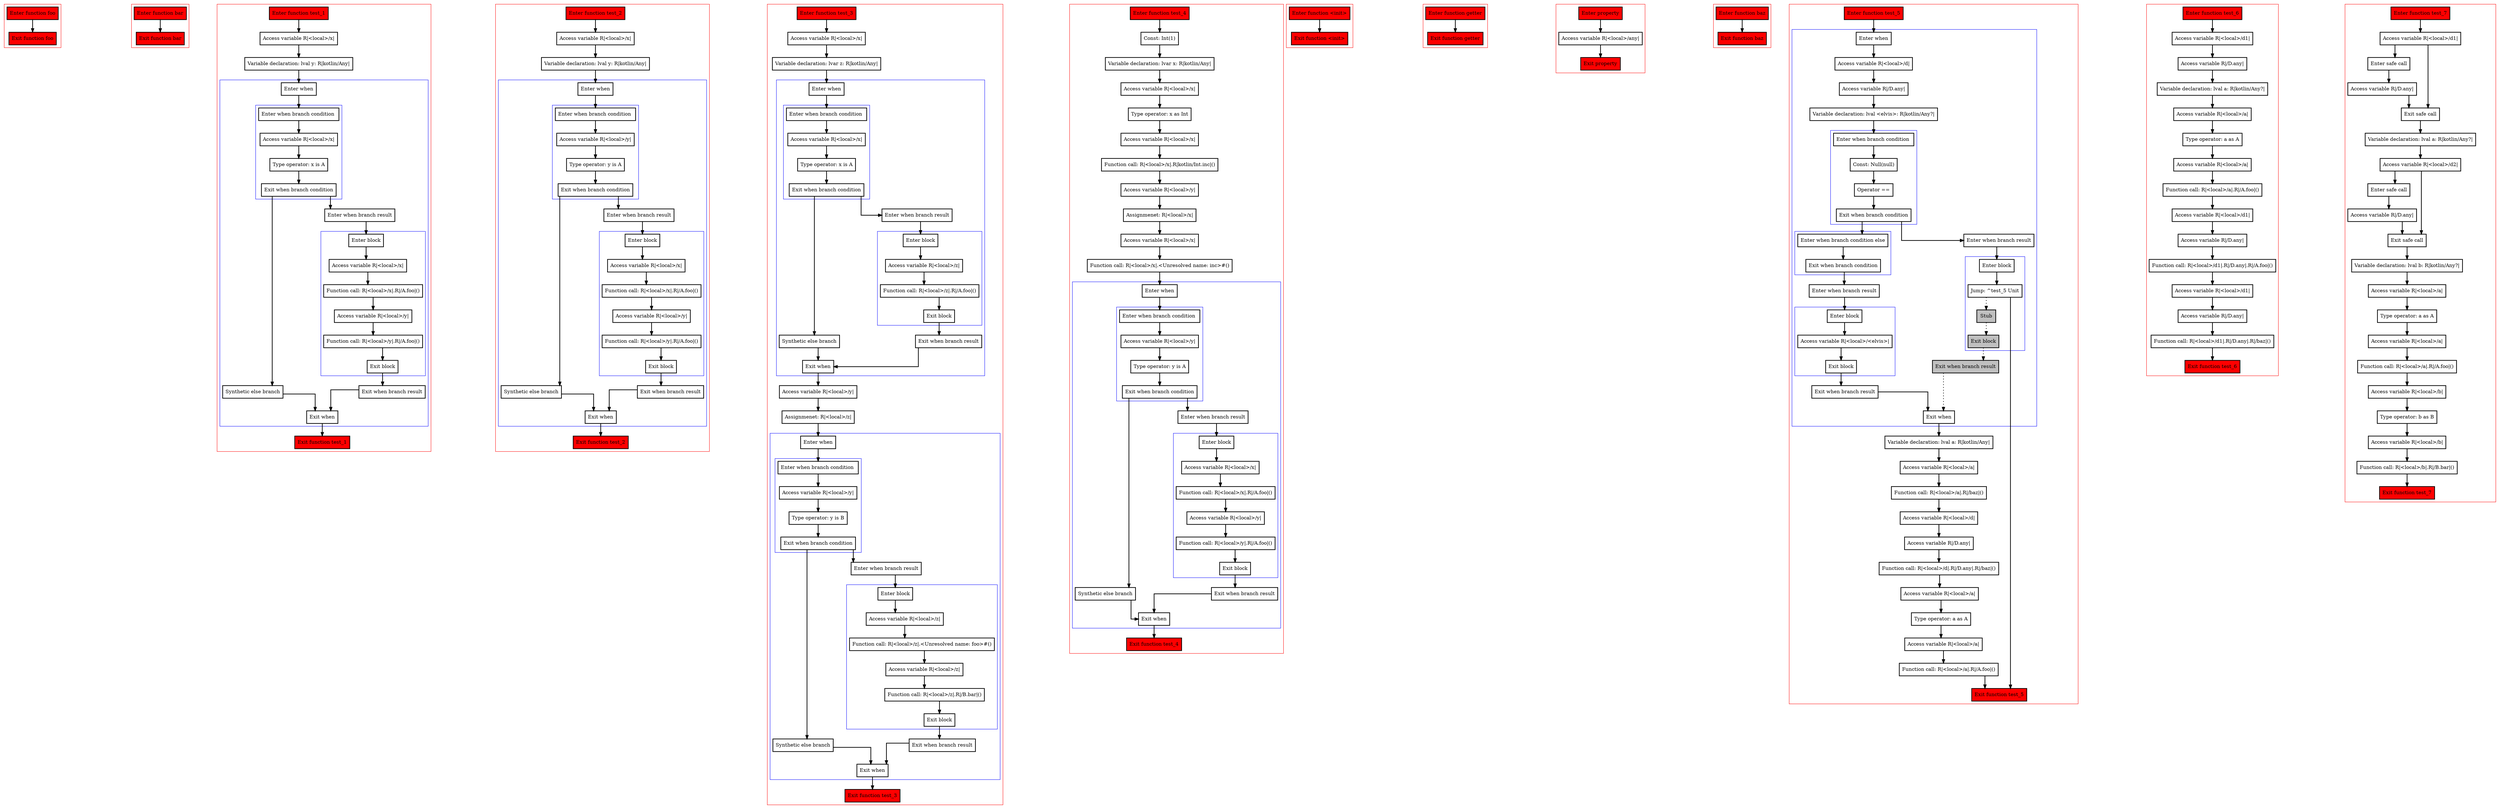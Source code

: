 digraph boundSmartcasts_kt {
    graph [splines=ortho nodesep=3]
    node [shape=box penwidth=2]
    edge [penwidth=2]

    subgraph cluster_0 {
        color=red
        0 [label="Enter function foo" style="filled" fillcolor=red];
        1 [label="Exit function foo" style="filled" fillcolor=red];
    }

    0 -> {1};

    subgraph cluster_1 {
        color=red
        2 [label="Enter function bar" style="filled" fillcolor=red];
        3 [label="Exit function bar" style="filled" fillcolor=red];
    }

    2 -> {3};

    subgraph cluster_2 {
        color=red
        4 [label="Enter function test_1" style="filled" fillcolor=red];
        5 [label="Access variable R|<local>/x|"];
        6 [label="Variable declaration: lval y: R|kotlin/Any|"];
        subgraph cluster_3 {
            color=blue
            7 [label="Enter when"];
            subgraph cluster_4 {
                color=blue
                8 [label="Enter when branch condition "];
                9 [label="Access variable R|<local>/x|"];
                10 [label="Type operator: x is A"];
                11 [label="Exit when branch condition"];
            }
            12 [label="Synthetic else branch"];
            13 [label="Enter when branch result"];
            subgraph cluster_5 {
                color=blue
                14 [label="Enter block"];
                15 [label="Access variable R|<local>/x|"];
                16 [label="Function call: R|<local>/x|.R|/A.foo|()"];
                17 [label="Access variable R|<local>/y|"];
                18 [label="Function call: R|<local>/y|.R|/A.foo|()"];
                19 [label="Exit block"];
            }
            20 [label="Exit when branch result"];
            21 [label="Exit when"];
        }
        22 [label="Exit function test_1" style="filled" fillcolor=red];
    }

    4 -> {5};
    5 -> {6};
    6 -> {7};
    7 -> {8};
    8 -> {9};
    9 -> {10};
    10 -> {11};
    11 -> {13 12};
    12 -> {21};
    13 -> {14};
    14 -> {15};
    15 -> {16};
    16 -> {17};
    17 -> {18};
    18 -> {19};
    19 -> {20};
    20 -> {21};
    21 -> {22};

    subgraph cluster_6 {
        color=red
        23 [label="Enter function test_2" style="filled" fillcolor=red];
        24 [label="Access variable R|<local>/x|"];
        25 [label="Variable declaration: lval y: R|kotlin/Any|"];
        subgraph cluster_7 {
            color=blue
            26 [label="Enter when"];
            subgraph cluster_8 {
                color=blue
                27 [label="Enter when branch condition "];
                28 [label="Access variable R|<local>/y|"];
                29 [label="Type operator: y is A"];
                30 [label="Exit when branch condition"];
            }
            31 [label="Synthetic else branch"];
            32 [label="Enter when branch result"];
            subgraph cluster_9 {
                color=blue
                33 [label="Enter block"];
                34 [label="Access variable R|<local>/x|"];
                35 [label="Function call: R|<local>/x|.R|/A.foo|()"];
                36 [label="Access variable R|<local>/y|"];
                37 [label="Function call: R|<local>/y|.R|/A.foo|()"];
                38 [label="Exit block"];
            }
            39 [label="Exit when branch result"];
            40 [label="Exit when"];
        }
        41 [label="Exit function test_2" style="filled" fillcolor=red];
    }

    23 -> {24};
    24 -> {25};
    25 -> {26};
    26 -> {27};
    27 -> {28};
    28 -> {29};
    29 -> {30};
    30 -> {32 31};
    31 -> {40};
    32 -> {33};
    33 -> {34};
    34 -> {35};
    35 -> {36};
    36 -> {37};
    37 -> {38};
    38 -> {39};
    39 -> {40};
    40 -> {41};

    subgraph cluster_10 {
        color=red
        42 [label="Enter function test_3" style="filled" fillcolor=red];
        43 [label="Access variable R|<local>/x|"];
        44 [label="Variable declaration: lvar z: R|kotlin/Any|"];
        subgraph cluster_11 {
            color=blue
            45 [label="Enter when"];
            subgraph cluster_12 {
                color=blue
                46 [label="Enter when branch condition "];
                47 [label="Access variable R|<local>/x|"];
                48 [label="Type operator: x is A"];
                49 [label="Exit when branch condition"];
            }
            50 [label="Synthetic else branch"];
            51 [label="Enter when branch result"];
            subgraph cluster_13 {
                color=blue
                52 [label="Enter block"];
                53 [label="Access variable R|<local>/z|"];
                54 [label="Function call: R|<local>/z|.R|/A.foo|()"];
                55 [label="Exit block"];
            }
            56 [label="Exit when branch result"];
            57 [label="Exit when"];
        }
        58 [label="Access variable R|<local>/y|"];
        59 [label="Assignmenet: R|<local>/z|"];
        subgraph cluster_14 {
            color=blue
            60 [label="Enter when"];
            subgraph cluster_15 {
                color=blue
                61 [label="Enter when branch condition "];
                62 [label="Access variable R|<local>/y|"];
                63 [label="Type operator: y is B"];
                64 [label="Exit when branch condition"];
            }
            65 [label="Synthetic else branch"];
            66 [label="Enter when branch result"];
            subgraph cluster_16 {
                color=blue
                67 [label="Enter block"];
                68 [label="Access variable R|<local>/z|"];
                69 [label="Function call: R|<local>/z|.<Unresolved name: foo>#()"];
                70 [label="Access variable R|<local>/z|"];
                71 [label="Function call: R|<local>/z|.R|/B.bar|()"];
                72 [label="Exit block"];
            }
            73 [label="Exit when branch result"];
            74 [label="Exit when"];
        }
        75 [label="Exit function test_3" style="filled" fillcolor=red];
    }

    42 -> {43};
    43 -> {44};
    44 -> {45};
    45 -> {46};
    46 -> {47};
    47 -> {48};
    48 -> {49};
    49 -> {51 50};
    50 -> {57};
    51 -> {52};
    52 -> {53};
    53 -> {54};
    54 -> {55};
    55 -> {56};
    56 -> {57};
    57 -> {58};
    58 -> {59};
    59 -> {60};
    60 -> {61};
    61 -> {62};
    62 -> {63};
    63 -> {64};
    64 -> {66 65};
    65 -> {74};
    66 -> {67};
    67 -> {68};
    68 -> {69};
    69 -> {70};
    70 -> {71};
    71 -> {72};
    72 -> {73};
    73 -> {74};
    74 -> {75};

    subgraph cluster_17 {
        color=red
        76 [label="Enter function test_4" style="filled" fillcolor=red];
        77 [label="Const: Int(1)"];
        78 [label="Variable declaration: lvar x: R|kotlin/Any|"];
        79 [label="Access variable R|<local>/x|"];
        80 [label="Type operator: x as Int"];
        81 [label="Access variable R|<local>/x|"];
        82 [label="Function call: R|<local>/x|.R|kotlin/Int.inc|()"];
        83 [label="Access variable R|<local>/y|"];
        84 [label="Assignmenet: R|<local>/x|"];
        85 [label="Access variable R|<local>/x|"];
        86 [label="Function call: R|<local>/x|.<Unresolved name: inc>#()"];
        subgraph cluster_18 {
            color=blue
            87 [label="Enter when"];
            subgraph cluster_19 {
                color=blue
                88 [label="Enter when branch condition "];
                89 [label="Access variable R|<local>/y|"];
                90 [label="Type operator: y is A"];
                91 [label="Exit when branch condition"];
            }
            92 [label="Synthetic else branch"];
            93 [label="Enter when branch result"];
            subgraph cluster_20 {
                color=blue
                94 [label="Enter block"];
                95 [label="Access variable R|<local>/x|"];
                96 [label="Function call: R|<local>/x|.R|/A.foo|()"];
                97 [label="Access variable R|<local>/y|"];
                98 [label="Function call: R|<local>/y|.R|/A.foo|()"];
                99 [label="Exit block"];
            }
            100 [label="Exit when branch result"];
            101 [label="Exit when"];
        }
        102 [label="Exit function test_4" style="filled" fillcolor=red];
    }

    76 -> {77};
    77 -> {78};
    78 -> {79};
    79 -> {80};
    80 -> {81};
    81 -> {82};
    82 -> {83};
    83 -> {84};
    84 -> {85};
    85 -> {86};
    86 -> {87};
    87 -> {88};
    88 -> {89};
    89 -> {90};
    90 -> {91};
    91 -> {93 92};
    92 -> {101};
    93 -> {94};
    94 -> {95};
    95 -> {96};
    96 -> {97};
    97 -> {98};
    98 -> {99};
    99 -> {100};
    100 -> {101};
    101 -> {102};

    subgraph cluster_21 {
        color=red
        103 [label="Enter function <init>" style="filled" fillcolor=red];
        104 [label="Exit function <init>" style="filled" fillcolor=red];
    }

    103 -> {104};

    subgraph cluster_22 {
        color=red
        105 [label="Enter function getter" style="filled" fillcolor=red];
        106 [label="Exit function getter" style="filled" fillcolor=red];
    }

    105 -> {106};

    subgraph cluster_23 {
        color=red
        107 [label="Enter property" style="filled" fillcolor=red];
        108 [label="Access variable R|<local>/any|"];
        109 [label="Exit property" style="filled" fillcolor=red];
    }

    107 -> {108};
    108 -> {109};

    subgraph cluster_24 {
        color=red
        110 [label="Enter function baz" style="filled" fillcolor=red];
        111 [label="Exit function baz" style="filled" fillcolor=red];
    }

    110 -> {111};

    subgraph cluster_25 {
        color=red
        112 [label="Enter function test_5" style="filled" fillcolor=red];
        subgraph cluster_26 {
            color=blue
            113 [label="Enter when"];
            114 [label="Access variable R|<local>/d|"];
            115 [label="Access variable R|/D.any|"];
            116 [label="Variable declaration: lval <elvis>: R|kotlin/Any?|"];
            subgraph cluster_27 {
                color=blue
                117 [label="Enter when branch condition "];
                118 [label="Const: Null(null)"];
                119 [label="Operator =="];
                120 [label="Exit when branch condition"];
            }
            subgraph cluster_28 {
                color=blue
                121 [label="Enter when branch condition else"];
                122 [label="Exit when branch condition"];
            }
            123 [label="Enter when branch result"];
            subgraph cluster_29 {
                color=blue
                124 [label="Enter block"];
                125 [label="Access variable R|<local>/<elvis>|"];
                126 [label="Exit block"];
            }
            127 [label="Exit when branch result"];
            128 [label="Enter when branch result"];
            subgraph cluster_30 {
                color=blue
                129 [label="Enter block"];
                130 [label="Jump: ^test_5 Unit"];
                131 [label="Stub" style="filled" fillcolor=gray];
                132 [label="Exit block" style="filled" fillcolor=gray];
            }
            133 [label="Exit when branch result" style="filled" fillcolor=gray];
            134 [label="Exit when"];
        }
        135 [label="Variable declaration: lval a: R|kotlin/Any|"];
        136 [label="Access variable R|<local>/a|"];
        137 [label="Function call: R|<local>/a|.R|/baz|()"];
        138 [label="Access variable R|<local>/d|"];
        139 [label="Access variable R|/D.any|"];
        140 [label="Function call: R|<local>/d|.R|/D.any|.R|/baz|()"];
        141 [label="Access variable R|<local>/a|"];
        142 [label="Type operator: a as A"];
        143 [label="Access variable R|<local>/a|"];
        144 [label="Function call: R|<local>/a|.R|/A.foo|()"];
        145 [label="Exit function test_5" style="filled" fillcolor=red];
    }

    112 -> {113};
    113 -> {114};
    114 -> {115};
    115 -> {116};
    116 -> {117};
    117 -> {118};
    118 -> {119};
    119 -> {120};
    120 -> {128 121};
    121 -> {122};
    122 -> {123};
    123 -> {124};
    124 -> {125};
    125 -> {126};
    126 -> {127};
    127 -> {134};
    128 -> {129};
    129 -> {130};
    130 -> {145};
    130 -> {131} [style=dotted];
    131 -> {132} [style=dotted];
    132 -> {133} [style=dotted];
    133 -> {134} [style=dotted];
    134 -> {135};
    135 -> {136};
    136 -> {137};
    137 -> {138};
    138 -> {139};
    139 -> {140};
    140 -> {141};
    141 -> {142};
    142 -> {143};
    143 -> {144};
    144 -> {145};

    subgraph cluster_31 {
        color=red
        146 [label="Enter function test_6" style="filled" fillcolor=red];
        147 [label="Access variable R|<local>/d1|"];
        148 [label="Access variable R|/D.any|"];
        149 [label="Variable declaration: lval a: R|kotlin/Any?|"];
        150 [label="Access variable R|<local>/a|"];
        151 [label="Type operator: a as A"];
        152 [label="Access variable R|<local>/a|"];
        153 [label="Function call: R|<local>/a|.R|/A.foo|()"];
        154 [label="Access variable R|<local>/d1|"];
        155 [label="Access variable R|/D.any|"];
        156 [label="Function call: R|<local>/d1|.R|/D.any|.R|/A.foo|()"];
        157 [label="Access variable R|<local>/d1|"];
        158 [label="Access variable R|/D.any|"];
        159 [label="Function call: R|<local>/d1|.R|/D.any|.R|/baz|()"];
        160 [label="Exit function test_6" style="filled" fillcolor=red];
    }

    146 -> {147};
    147 -> {148};
    148 -> {149};
    149 -> {150};
    150 -> {151};
    151 -> {152};
    152 -> {153};
    153 -> {154};
    154 -> {155};
    155 -> {156};
    156 -> {157};
    157 -> {158};
    158 -> {159};
    159 -> {160};

    subgraph cluster_32 {
        color=red
        161 [label="Enter function test_7" style="filled" fillcolor=red];
        162 [label="Access variable R|<local>/d1|"];
        163 [label="Enter safe call"];
        164 [label="Access variable R|/D.any|"];
        165 [label="Exit safe call"];
        166 [label="Variable declaration: lval a: R|kotlin/Any?|"];
        167 [label="Access variable R|<local>/d2|"];
        168 [label="Enter safe call"];
        169 [label="Access variable R|/D.any|"];
        170 [label="Exit safe call"];
        171 [label="Variable declaration: lval b: R|kotlin/Any?|"];
        172 [label="Access variable R|<local>/a|"];
        173 [label="Type operator: a as A"];
        174 [label="Access variable R|<local>/a|"];
        175 [label="Function call: R|<local>/a|.R|/A.foo|()"];
        176 [label="Access variable R|<local>/b|"];
        177 [label="Type operator: b as B"];
        178 [label="Access variable R|<local>/b|"];
        179 [label="Function call: R|<local>/b|.R|/B.bar|()"];
        180 [label="Exit function test_7" style="filled" fillcolor=red];
    }

    161 -> {162};
    162 -> {163 165};
    163 -> {164};
    164 -> {165};
    165 -> {166};
    166 -> {167};
    167 -> {168 170};
    168 -> {169};
    169 -> {170};
    170 -> {171};
    171 -> {172};
    172 -> {173};
    173 -> {174};
    174 -> {175};
    175 -> {176};
    176 -> {177};
    177 -> {178};
    178 -> {179};
    179 -> {180};

}
